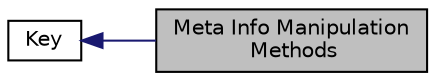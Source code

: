 digraph "Meta Info Manipulation Methods"
{
  edge [fontname="Helvetica",fontsize="10",labelfontname="Helvetica",labelfontsize="10"];
  node [fontname="Helvetica",fontsize="10",shape=record];
  rankdir=LR;
  Node1 [label="Key",height=0.2,width=0.4,color="black", fillcolor="white", style="filled",URL="$group__key.html",tooltip="Key is an essential class that encapsulates key name , value  and metainfo . "];
  Node0 [label="Meta Info Manipulation\l Methods",height=0.2,width=0.4,color="black", fillcolor="grey75", style="filled", fontcolor="black"];
  Node1->Node0 [shape=plaintext, color="midnightblue", dir="back", style="solid"];
}
